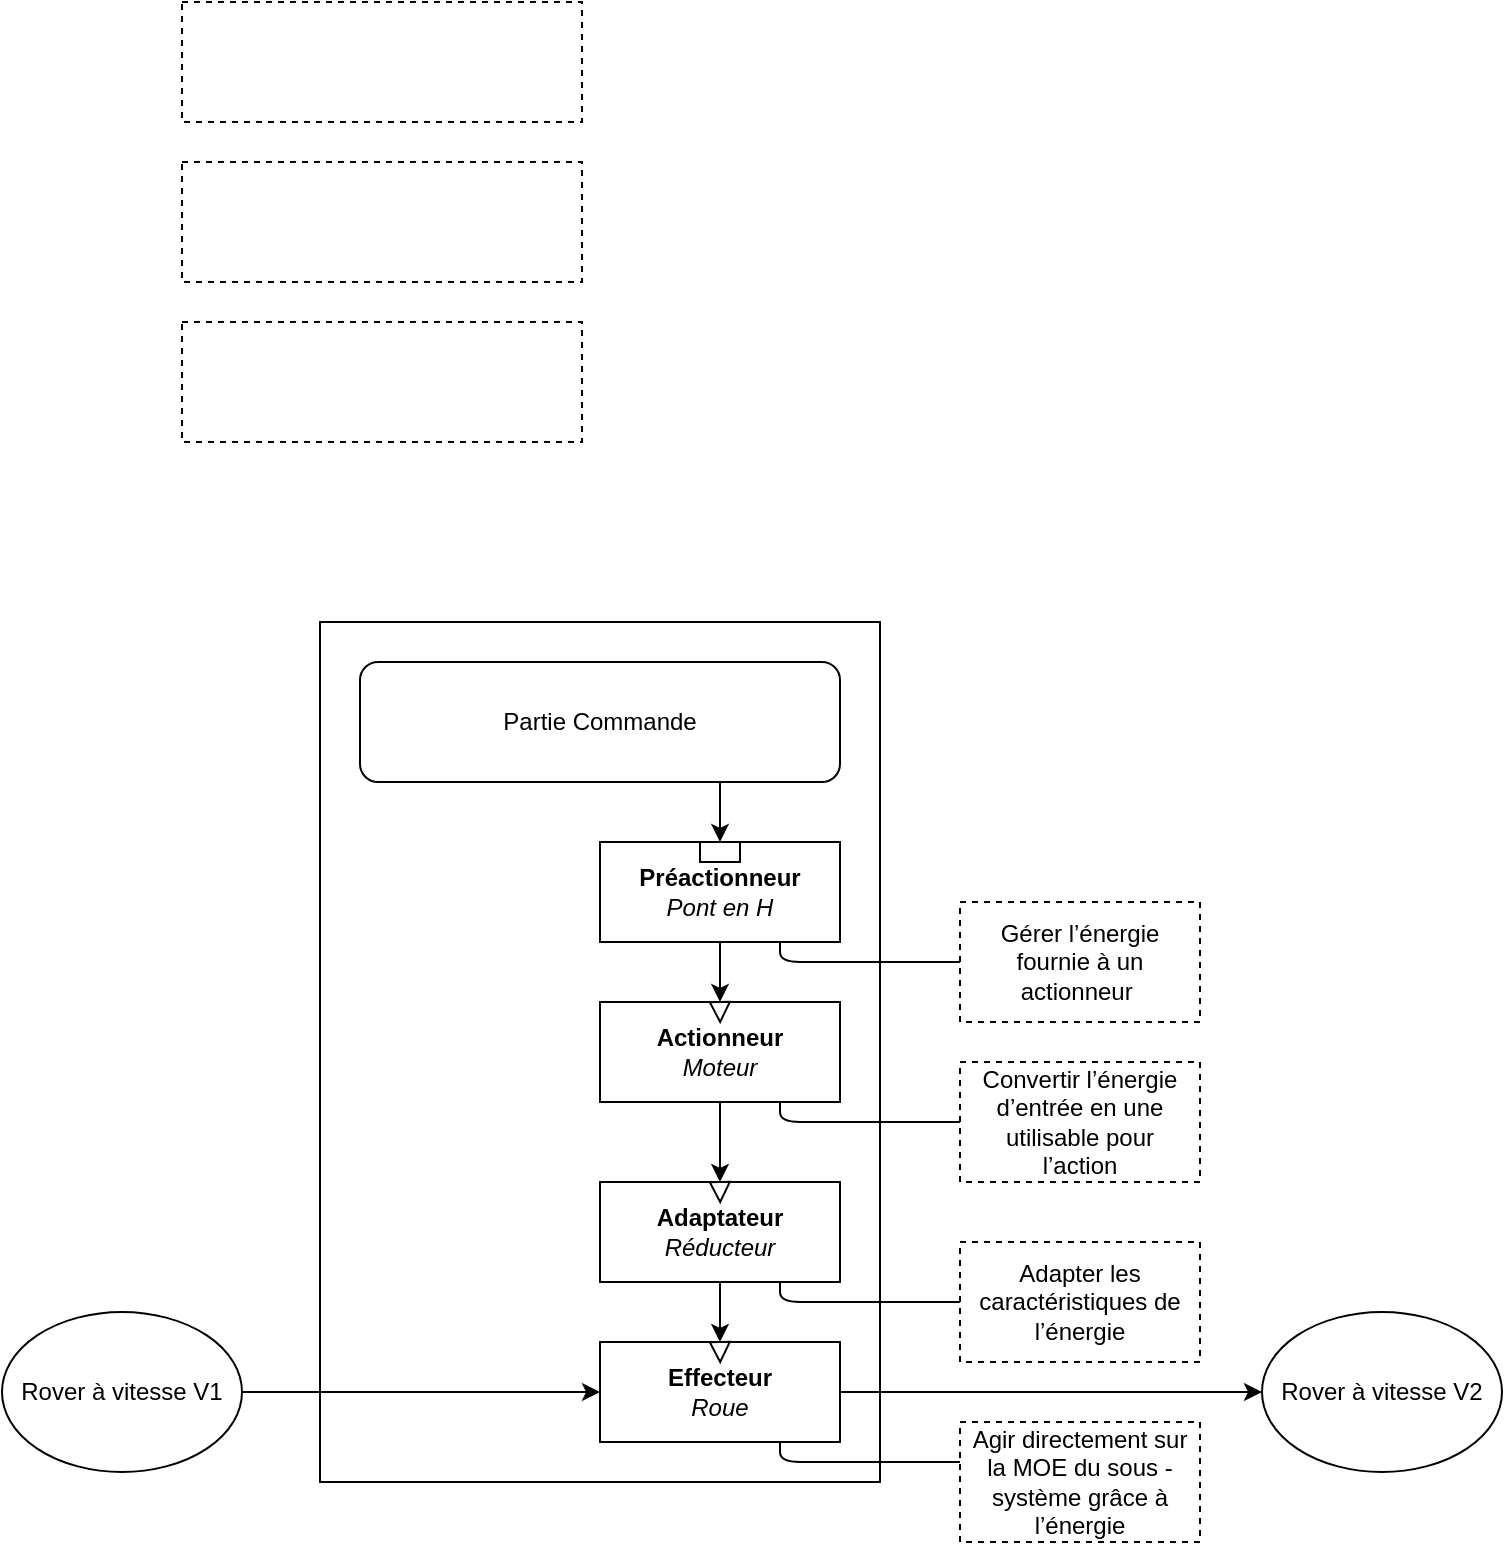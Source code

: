 <mxfile version="14.4.2" type="github"><diagram id="2yFr3o9MJGXRNIEnXT4A" name="Page-1"><mxGraphModel dx="1038" dy="547" grid="1" gridSize="10" guides="1" tooltips="1" connect="1" arrows="1" fold="1" page="1" pageScale="1" pageWidth="827" pageHeight="1169" math="0" shadow="0"><root><mxCell id="0"/><mxCell id="1" parent="0"/><mxCell id="kxnbrvQ9k97en6mfvsPY-2" value="" style="rounded=0;whiteSpace=wrap;html=1;" parent="1" vertex="1"><mxGeometry x="189" y="390" width="280" height="430" as="geometry"/></mxCell><mxCell id="kxnbrvQ9k97en6mfvsPY-3" value="Partie Commande" style="rounded=1;whiteSpace=wrap;html=1;" parent="1" vertex="1"><mxGeometry x="209" y="410" width="240" height="60" as="geometry"/></mxCell><mxCell id="kxnbrvQ9k97en6mfvsPY-4" value="&lt;b&gt;Préactionneur&lt;/b&gt;&lt;br&gt;&lt;i&gt;Pont en H&lt;/i&gt;" style="rounded=0;whiteSpace=wrap;html=1;" parent="1" vertex="1"><mxGeometry x="329" y="500" width="120" height="50" as="geometry"/></mxCell><mxCell id="kxnbrvQ9k97en6mfvsPY-5" value="&lt;b&gt;Actionneur&lt;/b&gt;&lt;br&gt;&lt;i&gt;Moteur&lt;/i&gt;" style="rounded=0;whiteSpace=wrap;html=1;" parent="1" vertex="1"><mxGeometry x="329" y="580" width="120" height="50" as="geometry"/></mxCell><mxCell id="kxnbrvQ9k97en6mfvsPY-6" value="&lt;b&gt;Adaptateur&lt;/b&gt;&lt;br&gt;&lt;i&gt;Réducteur&lt;/i&gt;" style="rounded=0;whiteSpace=wrap;html=1;" parent="1" vertex="1"><mxGeometry x="329" y="670" width="120" height="50" as="geometry"/></mxCell><mxCell id="kxnbrvQ9k97en6mfvsPY-7" value="&lt;b&gt;Effecteur&lt;/b&gt;&lt;br&gt;&lt;i&gt;Roue&lt;/i&gt;" style="rounded=0;whiteSpace=wrap;html=1;" parent="1" vertex="1"><mxGeometry x="329" y="750" width="120" height="50" as="geometry"/></mxCell><mxCell id="kxnbrvQ9k97en6mfvsPY-8" value="" style="endArrow=classic;html=1;exitX=0.75;exitY=1;exitDx=0;exitDy=0;entryX=0.5;entryY=0;entryDx=0;entryDy=0;" parent="1" source="kxnbrvQ9k97en6mfvsPY-3" target="kxnbrvQ9k97en6mfvsPY-4" edge="1"><mxGeometry width="50" height="50" relative="1" as="geometry"><mxPoint x="509" y="660" as="sourcePoint"/><mxPoint x="559" y="610" as="targetPoint"/></mxGeometry></mxCell><mxCell id="kxnbrvQ9k97en6mfvsPY-10" value="" style="endArrow=classic;html=1;exitX=0.5;exitY=1;exitDx=0;exitDy=0;entryX=0.5;entryY=0;entryDx=0;entryDy=0;" parent="1" source="kxnbrvQ9k97en6mfvsPY-4" target="kxnbrvQ9k97en6mfvsPY-5" edge="1"><mxGeometry width="50" height="50" relative="1" as="geometry"><mxPoint x="509" y="660" as="sourcePoint"/><mxPoint x="559" y="610" as="targetPoint"/></mxGeometry></mxCell><mxCell id="kxnbrvQ9k97en6mfvsPY-11" value="" style="endArrow=classic;html=1;exitX=0.5;exitY=1;exitDx=0;exitDy=0;entryX=0.5;entryY=0;entryDx=0;entryDy=0;" parent="1" source="kxnbrvQ9k97en6mfvsPY-5" target="kxnbrvQ9k97en6mfvsPY-6" edge="1"><mxGeometry width="50" height="50" relative="1" as="geometry"><mxPoint x="509" y="660" as="sourcePoint"/><mxPoint x="559" y="610" as="targetPoint"/></mxGeometry></mxCell><mxCell id="kxnbrvQ9k97en6mfvsPY-12" value="" style="endArrow=classic;html=1;exitX=0.5;exitY=1;exitDx=0;exitDy=0;entryX=0.5;entryY=0;entryDx=0;entryDy=0;" parent="1" source="kxnbrvQ9k97en6mfvsPY-6" target="kxnbrvQ9k97en6mfvsPY-7" edge="1"><mxGeometry width="50" height="50" relative="1" as="geometry"><mxPoint x="539" y="720" as="sourcePoint"/><mxPoint x="589" y="670" as="targetPoint"/><Array as="points"/></mxGeometry></mxCell><mxCell id="kxnbrvQ9k97en6mfvsPY-13" value="" style="endArrow=none;html=1;entryX=0.75;entryY=1;entryDx=0;entryDy=0;" parent="1" target="kxnbrvQ9k97en6mfvsPY-4" edge="1"><mxGeometry width="50" height="50" relative="1" as="geometry"><mxPoint x="509" y="560" as="sourcePoint"/><mxPoint x="559" y="610" as="targetPoint"/><Array as="points"><mxPoint x="419" y="560"/></Array></mxGeometry></mxCell><mxCell id="kxnbrvQ9k97en6mfvsPY-14" value="" style="endArrow=none;html=1;entryX=0.75;entryY=1;entryDx=0;entryDy=0;" parent="1" edge="1"><mxGeometry width="50" height="50" relative="1" as="geometry"><mxPoint x="509" y="730" as="sourcePoint"/><mxPoint x="419" y="720" as="targetPoint"/><Array as="points"><mxPoint x="419" y="730"/></Array></mxGeometry></mxCell><mxCell id="kxnbrvQ9k97en6mfvsPY-15" value="" style="endArrow=none;html=1;entryX=0.75;entryY=1;entryDx=0;entryDy=0;" parent="1" edge="1"><mxGeometry width="50" height="50" relative="1" as="geometry"><mxPoint x="509" y="640" as="sourcePoint"/><mxPoint x="419" y="630" as="targetPoint"/><Array as="points"><mxPoint x="419" y="640"/></Array></mxGeometry></mxCell><mxCell id="kxnbrvQ9k97en6mfvsPY-16" value="" style="endArrow=none;html=1;entryX=0.75;entryY=1;entryDx=0;entryDy=0;" parent="1" edge="1"><mxGeometry width="50" height="50" relative="1" as="geometry"><mxPoint x="509" y="810" as="sourcePoint"/><mxPoint x="419" y="800" as="targetPoint"/><Array as="points"><mxPoint x="419" y="810"/></Array></mxGeometry></mxCell><mxCell id="kxnbrvQ9k97en6mfvsPY-17" value="" style="triangle;whiteSpace=wrap;html=1;rotation=89;" parent="1" vertex="1"><mxGeometry x="384" y="580" width="10" height="10" as="geometry"/></mxCell><mxCell id="kxnbrvQ9k97en6mfvsPY-18" value="" style="triangle;whiteSpace=wrap;html=1;rotation=89;" parent="1" vertex="1"><mxGeometry x="384" y="670" width="10" height="10" as="geometry"/></mxCell><mxCell id="kxnbrvQ9k97en6mfvsPY-19" value="" style="triangle;whiteSpace=wrap;html=1;rotation=89;" parent="1" vertex="1"><mxGeometry x="384" y="750" width="10" height="10" as="geometry"/></mxCell><mxCell id="kxnbrvQ9k97en6mfvsPY-20" value="" style="rounded=0;whiteSpace=wrap;html=1;" parent="1" vertex="1"><mxGeometry x="379" y="500" width="20" height="10" as="geometry"/></mxCell><mxCell id="kxnbrvQ9k97en6mfvsPY-23" value="Gérer l’énergie fournie à un actionneur&amp;nbsp;" style="rounded=0;whiteSpace=wrap;html=1;dashed=1;" parent="1" vertex="1"><mxGeometry x="509" y="530" width="120" height="60" as="geometry"/></mxCell><mxCell id="kxnbrvQ9k97en6mfvsPY-24" value="&lt;div&gt;Convertir l’énergie d’entrée en une utilisable pour&lt;/div&gt;&lt;div&gt;l’action&lt;/div&gt;" style="rounded=0;whiteSpace=wrap;html=1;dashed=1;" parent="1" vertex="1"><mxGeometry x="509" y="610" width="120" height="60" as="geometry"/></mxCell><mxCell id="kxnbrvQ9k97en6mfvsPY-25" value="Adapter les caractéristiques de l’énergie" style="rounded=0;whiteSpace=wrap;html=1;dashed=1;" parent="1" vertex="1"><mxGeometry x="509" y="700" width="120" height="60" as="geometry"/></mxCell><mxCell id="kxnbrvQ9k97en6mfvsPY-26" value="&lt;div&gt;Agir directement sur la MOE du sous - système grâce à&lt;/div&gt;&lt;div&gt;l’énergie&lt;/div&gt;" style="rounded=0;whiteSpace=wrap;html=1;dashed=1;" parent="1" vertex="1"><mxGeometry x="509" y="790" width="120" height="60" as="geometry"/></mxCell><mxCell id="kxnbrvQ9k97en6mfvsPY-27" value="" style="rounded=0;whiteSpace=wrap;html=1;dashed=1;" parent="1" vertex="1"><mxGeometry x="120" y="240" width="200" height="60" as="geometry"/></mxCell><mxCell id="kxnbrvQ9k97en6mfvsPY-28" value="" style="whiteSpace=wrap;html=1;dashed=1;" parent="1" vertex="1"><mxGeometry x="120" y="160" width="200" height="60" as="geometry"/></mxCell><mxCell id="kxnbrvQ9k97en6mfvsPY-29" value="" style="whiteSpace=wrap;html=1;dashed=1;" parent="1" vertex="1"><mxGeometry x="120" y="80" width="200" height="60" as="geometry"/></mxCell><mxCell id="6ldqF3Vr4tPgpKSG20k1-1" value="" style="endArrow=classic;html=1;entryX=0;entryY=0.5;entryDx=0;entryDy=0;exitX=1;exitY=0.5;exitDx=0;exitDy=0;" parent="1" source="6ldqF3Vr4tPgpKSG20k1-3" target="kxnbrvQ9k97en6mfvsPY-7" edge="1"><mxGeometry width="50" height="50" relative="1" as="geometry"><mxPoint x="169" y="775" as="sourcePoint"/><mxPoint x="149" y="690" as="targetPoint"/></mxGeometry></mxCell><mxCell id="6ldqF3Vr4tPgpKSG20k1-2" value="" style="endArrow=classic;html=1;exitX=1;exitY=0.5;exitDx=0;exitDy=0;entryX=0;entryY=0.5;entryDx=0;entryDy=0;" parent="1" source="kxnbrvQ9k97en6mfvsPY-7" target="6ldqF3Vr4tPgpKSG20k1-4" edge="1"><mxGeometry width="50" height="50" relative="1" as="geometry"><mxPoint x="659" y="755" as="sourcePoint"/><mxPoint x="630" y="775" as="targetPoint"/></mxGeometry></mxCell><mxCell id="6ldqF3Vr4tPgpKSG20k1-3" value="Rover à vitesse V1" style="ellipse;whiteSpace=wrap;html=1;" parent="1" vertex="1"><mxGeometry x="30" y="735" width="120" height="80" as="geometry"/></mxCell><mxCell id="6ldqF3Vr4tPgpKSG20k1-4" value="&lt;span&gt;Rover à vitesse V2&lt;/span&gt;" style="ellipse;whiteSpace=wrap;html=1;" parent="1" vertex="1"><mxGeometry x="660" y="735" width="120" height="80" as="geometry"/></mxCell></root></mxGraphModel></diagram></mxfile>